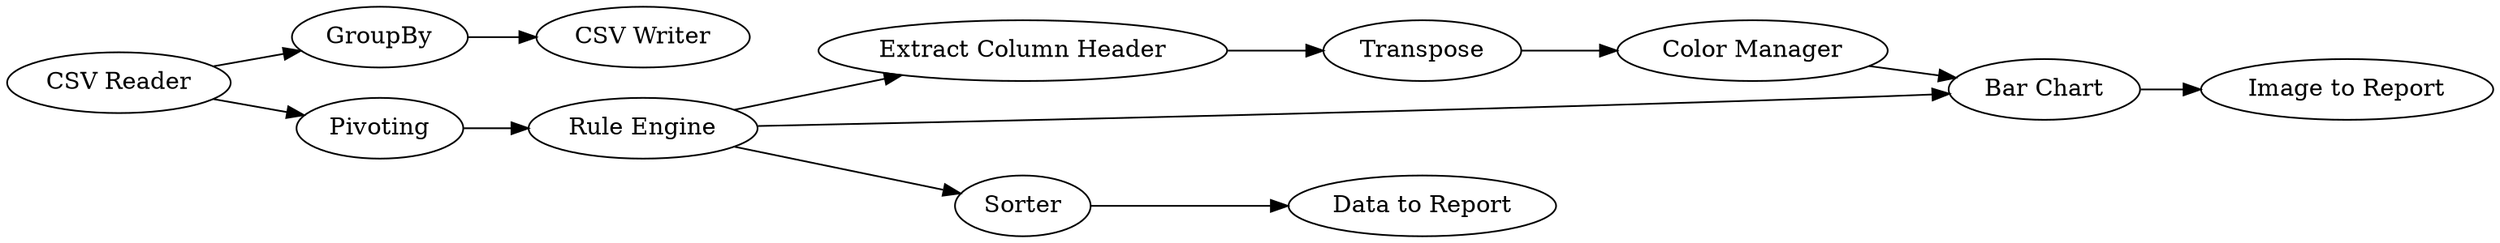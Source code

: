 digraph {
	"2016425080361452529_9" [label=Transpose]
	"2016425080361452529_16" [label=GroupBy]
	"2016425080361452529_2" [label=Pivoting]
	"2016425080361452529_15" [label="CSV Writer"]
	"2016425080361452529_17" [label="CSV Reader"]
	"2016425080361452529_11" [label="Data to Report"]
	"2016425080361452529_10" [label="Image to Report"]
	"2016425080361452529_8" [label="Extract Column Header"]
	"2016425080361452529_7" [label="Bar Chart"]
	"2016425080361452529_12" [label="Rule Engine"]
	"2016425080361452529_6" [label="Color Manager"]
	"2016425080361452529_4" [label=Sorter]
	"2016425080361452529_9" -> "2016425080361452529_6"
	"2016425080361452529_6" -> "2016425080361452529_7"
	"2016425080361452529_4" -> "2016425080361452529_11"
	"2016425080361452529_17" -> "2016425080361452529_2"
	"2016425080361452529_2" -> "2016425080361452529_12"
	"2016425080361452529_12" -> "2016425080361452529_4"
	"2016425080361452529_8" -> "2016425080361452529_9"
	"2016425080361452529_16" -> "2016425080361452529_15"
	"2016425080361452529_17" -> "2016425080361452529_16"
	"2016425080361452529_12" -> "2016425080361452529_8"
	"2016425080361452529_7" -> "2016425080361452529_10"
	"2016425080361452529_12" -> "2016425080361452529_7"
	rankdir=LR
}
